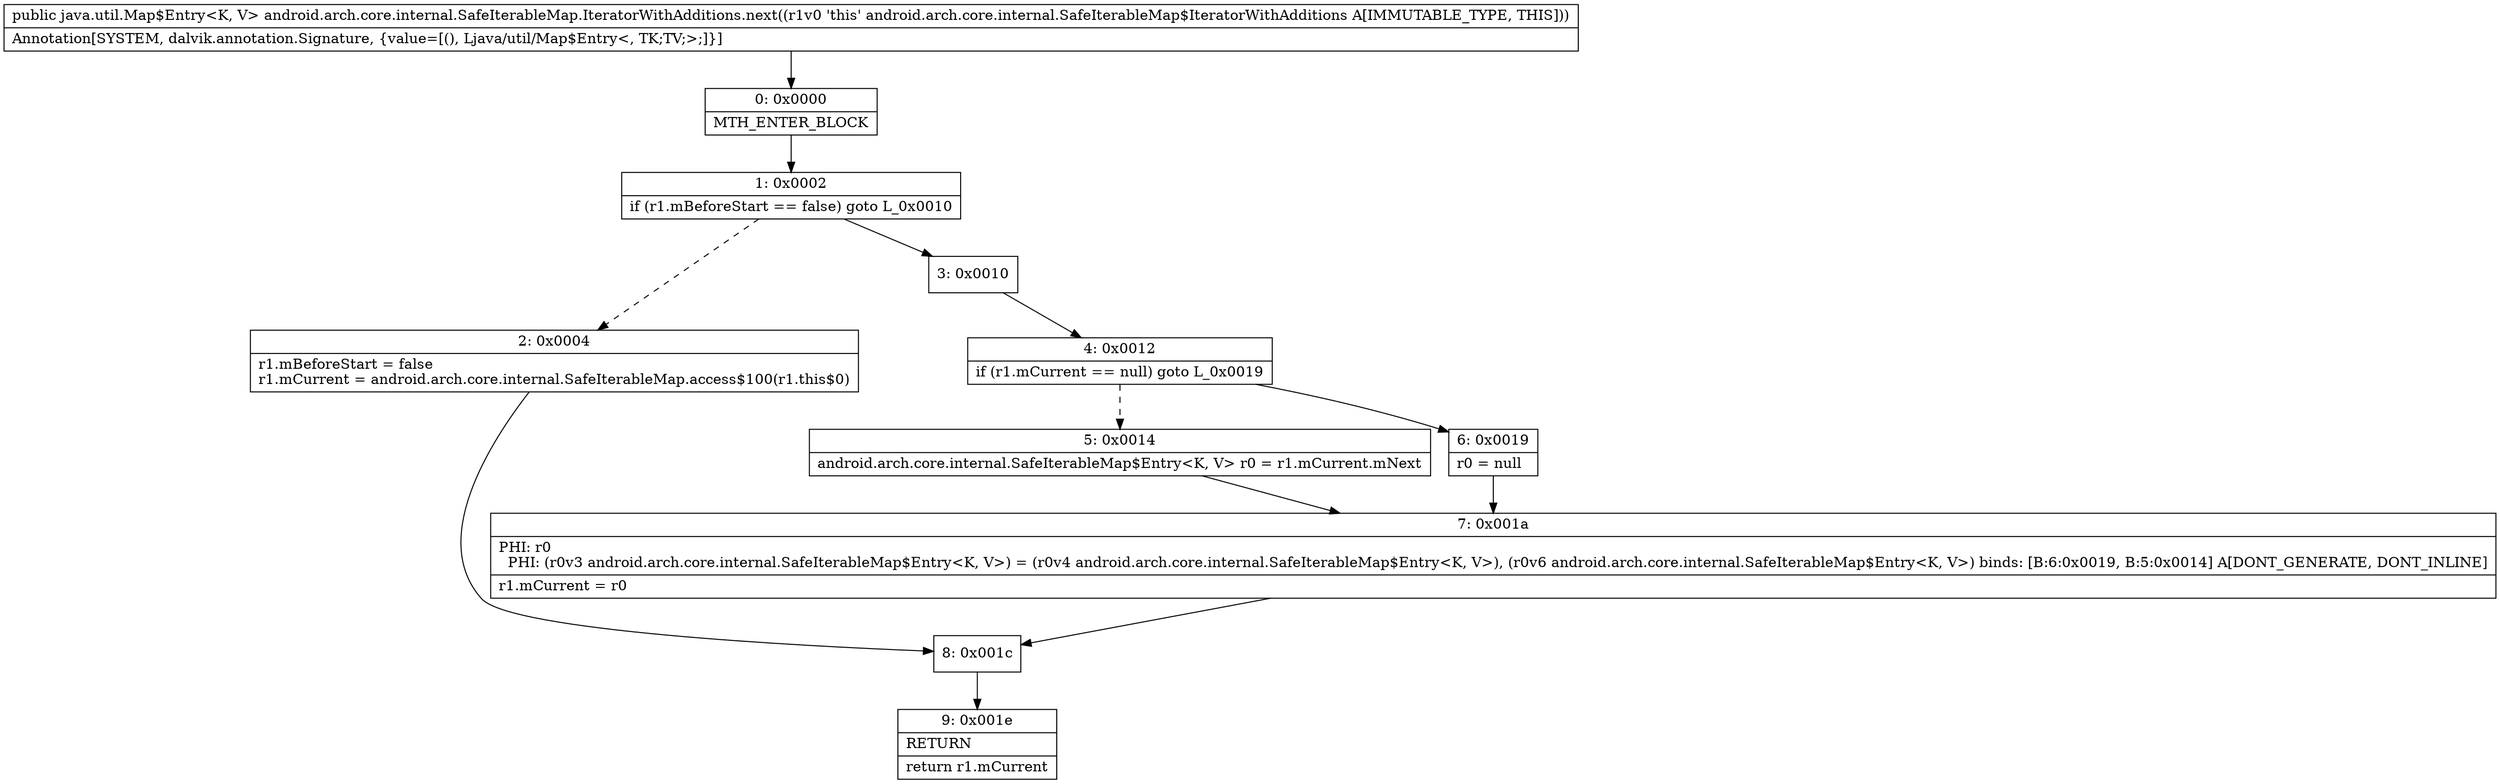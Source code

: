 digraph "CFG forandroid.arch.core.internal.SafeIterableMap.IteratorWithAdditions.next()Ljava\/util\/Map$Entry;" {
Node_0 [shape=record,label="{0\:\ 0x0000|MTH_ENTER_BLOCK\l}"];
Node_1 [shape=record,label="{1\:\ 0x0002|if (r1.mBeforeStart == false) goto L_0x0010\l}"];
Node_2 [shape=record,label="{2\:\ 0x0004|r1.mBeforeStart = false\lr1.mCurrent = android.arch.core.internal.SafeIterableMap.access$100(r1.this$0)\l}"];
Node_3 [shape=record,label="{3\:\ 0x0010}"];
Node_4 [shape=record,label="{4\:\ 0x0012|if (r1.mCurrent == null) goto L_0x0019\l}"];
Node_5 [shape=record,label="{5\:\ 0x0014|android.arch.core.internal.SafeIterableMap$Entry\<K, V\> r0 = r1.mCurrent.mNext\l}"];
Node_6 [shape=record,label="{6\:\ 0x0019|r0 = null\l}"];
Node_7 [shape=record,label="{7\:\ 0x001a|PHI: r0 \l  PHI: (r0v3 android.arch.core.internal.SafeIterableMap$Entry\<K, V\>) = (r0v4 android.arch.core.internal.SafeIterableMap$Entry\<K, V\>), (r0v6 android.arch.core.internal.SafeIterableMap$Entry\<K, V\>) binds: [B:6:0x0019, B:5:0x0014] A[DONT_GENERATE, DONT_INLINE]\l|r1.mCurrent = r0\l}"];
Node_8 [shape=record,label="{8\:\ 0x001c}"];
Node_9 [shape=record,label="{9\:\ 0x001e|RETURN\l|return r1.mCurrent\l}"];
MethodNode[shape=record,label="{public java.util.Map$Entry\<K, V\> android.arch.core.internal.SafeIterableMap.IteratorWithAdditions.next((r1v0 'this' android.arch.core.internal.SafeIterableMap$IteratorWithAdditions A[IMMUTABLE_TYPE, THIS]))  | Annotation[SYSTEM, dalvik.annotation.Signature, \{value=[(), Ljava\/util\/Map$Entry\<, TK;TV;\>;]\}]\l}"];
MethodNode -> Node_0;
Node_0 -> Node_1;
Node_1 -> Node_2[style=dashed];
Node_1 -> Node_3;
Node_2 -> Node_8;
Node_3 -> Node_4;
Node_4 -> Node_5[style=dashed];
Node_4 -> Node_6;
Node_5 -> Node_7;
Node_6 -> Node_7;
Node_7 -> Node_8;
Node_8 -> Node_9;
}

